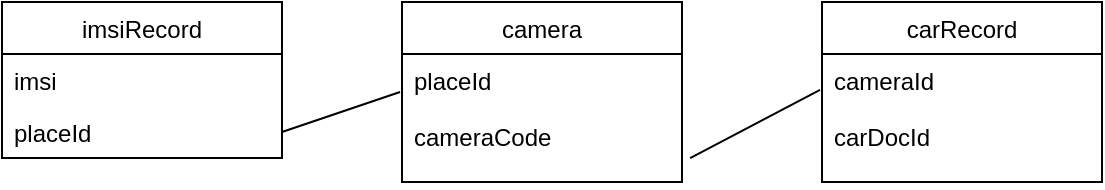 <mxfile version="13.3.5" type="github">
  <diagram id="DWoz1k3Bb0fSr06vdhbW" name="Page-1">
    <mxGraphModel dx="980" dy="521" grid="1" gridSize="10" guides="1" tooltips="1" connect="1" arrows="1" fold="1" page="1" pageScale="1" pageWidth="1920" pageHeight="1200" math="0" shadow="0">
      <root>
        <mxCell id="0" />
        <mxCell id="1" parent="0" />
        <mxCell id="XqY9HQbqO_DV1W30D023-2" value="imsiRecord" style="swimlane;fontStyle=0;childLayout=stackLayout;horizontal=1;startSize=26;fillColor=none;horizontalStack=0;resizeParent=1;resizeParentMax=0;resizeLast=0;collapsible=1;marginBottom=0;" vertex="1" parent="1">
          <mxGeometry x="230" y="390" width="140" height="78" as="geometry" />
        </mxCell>
        <mxCell id="XqY9HQbqO_DV1W30D023-3" value="imsi" style="text;strokeColor=none;fillColor=none;align=left;verticalAlign=top;spacingLeft=4;spacingRight=4;overflow=hidden;rotatable=0;points=[[0,0.5],[1,0.5]];portConstraint=eastwest;" vertex="1" parent="XqY9HQbqO_DV1W30D023-2">
          <mxGeometry y="26" width="140" height="26" as="geometry" />
        </mxCell>
        <mxCell id="XqY9HQbqO_DV1W30D023-5" value="placeId" style="text;strokeColor=none;fillColor=none;align=left;verticalAlign=top;spacingLeft=4;spacingRight=4;overflow=hidden;rotatable=0;points=[[0,0.5],[1,0.5]];portConstraint=eastwest;" vertex="1" parent="XqY9HQbqO_DV1W30D023-2">
          <mxGeometry y="52" width="140" height="26" as="geometry" />
        </mxCell>
        <mxCell id="XqY9HQbqO_DV1W30D023-6" value="camera" style="swimlane;fontStyle=0;childLayout=stackLayout;horizontal=1;startSize=26;fillColor=none;horizontalStack=0;resizeParent=1;resizeParentMax=0;resizeLast=0;collapsible=1;marginBottom=0;" vertex="1" parent="1">
          <mxGeometry x="430" y="390" width="140" height="90" as="geometry" />
        </mxCell>
        <mxCell id="XqY9HQbqO_DV1W30D023-7" value="placeId&#xa;&#xa;cameraCode" style="text;strokeColor=none;fillColor=none;align=left;verticalAlign=top;spacingLeft=4;spacingRight=4;overflow=hidden;rotatable=0;points=[[0,0.5],[1,0.5]];portConstraint=eastwest;" vertex="1" parent="XqY9HQbqO_DV1W30D023-6">
          <mxGeometry y="26" width="140" height="64" as="geometry" />
        </mxCell>
        <mxCell id="XqY9HQbqO_DV1W30D023-10" value="" style="endArrow=none;html=1;entryX=-0.007;entryY=0.297;entryDx=0;entryDy=0;entryPerimeter=0;exitX=1;exitY=0.5;exitDx=0;exitDy=0;" edge="1" parent="1" source="XqY9HQbqO_DV1W30D023-5" target="XqY9HQbqO_DV1W30D023-7">
          <mxGeometry width="50" height="50" relative="1" as="geometry">
            <mxPoint x="360" y="540" as="sourcePoint" />
            <mxPoint x="410" y="490" as="targetPoint" />
          </mxGeometry>
        </mxCell>
        <mxCell id="XqY9HQbqO_DV1W30D023-15" value="carRecord" style="swimlane;fontStyle=0;childLayout=stackLayout;horizontal=1;startSize=26;fillColor=none;horizontalStack=0;resizeParent=1;resizeParentMax=0;resizeLast=0;collapsible=1;marginBottom=0;" vertex="1" parent="1">
          <mxGeometry x="640" y="390" width="140" height="90" as="geometry" />
        </mxCell>
        <mxCell id="XqY9HQbqO_DV1W30D023-17" value="cameraId&#xa;&#xa;carDocId&#xa;&#xa;" style="text;strokeColor=none;fillColor=none;align=left;verticalAlign=top;spacingLeft=4;spacingRight=4;overflow=hidden;rotatable=0;points=[[0,0.5],[1,0.5]];portConstraint=eastwest;" vertex="1" parent="XqY9HQbqO_DV1W30D023-15">
          <mxGeometry y="26" width="140" height="64" as="geometry" />
        </mxCell>
        <mxCell id="XqY9HQbqO_DV1W30D023-19" value="" style="endArrow=none;html=1;entryX=-0.007;entryY=0.281;entryDx=0;entryDy=0;entryPerimeter=0;exitX=1.029;exitY=0.813;exitDx=0;exitDy=0;exitPerimeter=0;" edge="1" parent="1" source="XqY9HQbqO_DV1W30D023-7" target="XqY9HQbqO_DV1W30D023-17">
          <mxGeometry width="50" height="50" relative="1" as="geometry">
            <mxPoint x="510" y="580" as="sourcePoint" />
            <mxPoint x="560" y="530" as="targetPoint" />
          </mxGeometry>
        </mxCell>
      </root>
    </mxGraphModel>
  </diagram>
</mxfile>
